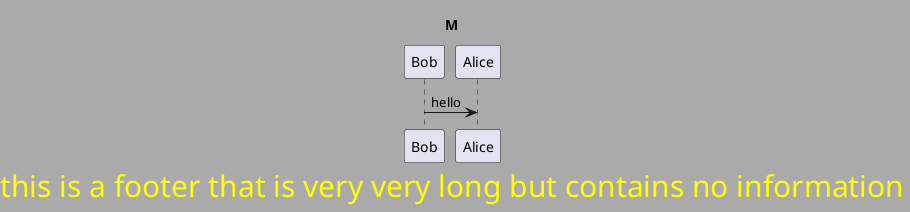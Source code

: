 {
  "sha1": "3xoefice27t0u6wpqqw4vpgib4ypuua",
  "insertion": {
    "when": "2024-05-30T20:48:20.382Z",
    "user": "plantuml@gmail.com"
  }
}
@startuml

skinparam footerFontColor yellow
skinparam footerFontSize 30
skinparam backgroundColor #AAAAAA

title M

Bob -> Alice : hello

left footer
this is a footer that is very very long but contains no information
endfooter


@enduml
